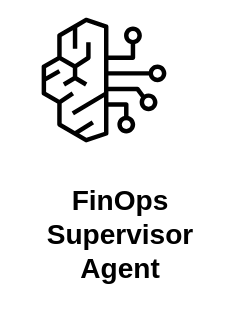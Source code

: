 <mxfile version="27.2.0">
  <diagram name="페이지-1" id="RuTvgAe05luTqqJp8XIn">
    <mxGraphModel dx="1426" dy="1935" grid="0" gridSize="10" guides="1" tooltips="1" connect="1" arrows="1" fold="1" page="1" pageScale="1" pageWidth="827" pageHeight="1169" background="light-dark(#ffffff, #f5f4f4)" math="0" shadow="0">
      <root>
        <mxCell id="0" />
        <mxCell id="1" parent="0" />
        <mxCell id="ZPLwYKQgncl39OfeO65Y-1" value="" style="sketch=0;points=[[0,0,0],[0.25,0,0],[0.5,0,0],[0.75,0,0],[1,0,0],[0,1,0],[0.25,1,0],[0.5,1,0],[0.75,1,0],[1,1,0],[0,0.25,0],[0,0.5,0],[0,0.75,0],[1,0.25,0],[1,0.5,0],[1,0.75,0]];outlineConnect=0;dashed=0;verticalLabelPosition=bottom;verticalAlign=top;align=center;html=1;fontSize=12;fontStyle=0;aspect=fixed;shape=mxgraph.aws4.resourceIcon;resIcon=mxgraph.aws4.bedrock;labelBackgroundColor=none;fillStyle=auto;fillColor=none;strokeColor=light-dark(#000000,#000000);fontColor=light-dark(#000000,#000000);" vertex="1" parent="1">
          <mxGeometry x="251" y="-878" width="78" height="78" as="geometry" />
        </mxCell>
        <mxCell id="ZPLwYKQgncl39OfeO65Y-2" value="&lt;h3&gt;FinOps Supervisor Agent&lt;/h3&gt;" style="whiteSpace=wrap;html=1;labelBackgroundColor=none;fillStyle=auto;fillColor=none;strokeColor=none;fontColor=light-dark(#000000,#000000);spacing=7;" vertex="1" parent="1">
          <mxGeometry x="238" y="-792" width="120" height="60" as="geometry" />
        </mxCell>
      </root>
    </mxGraphModel>
  </diagram>
</mxfile>
